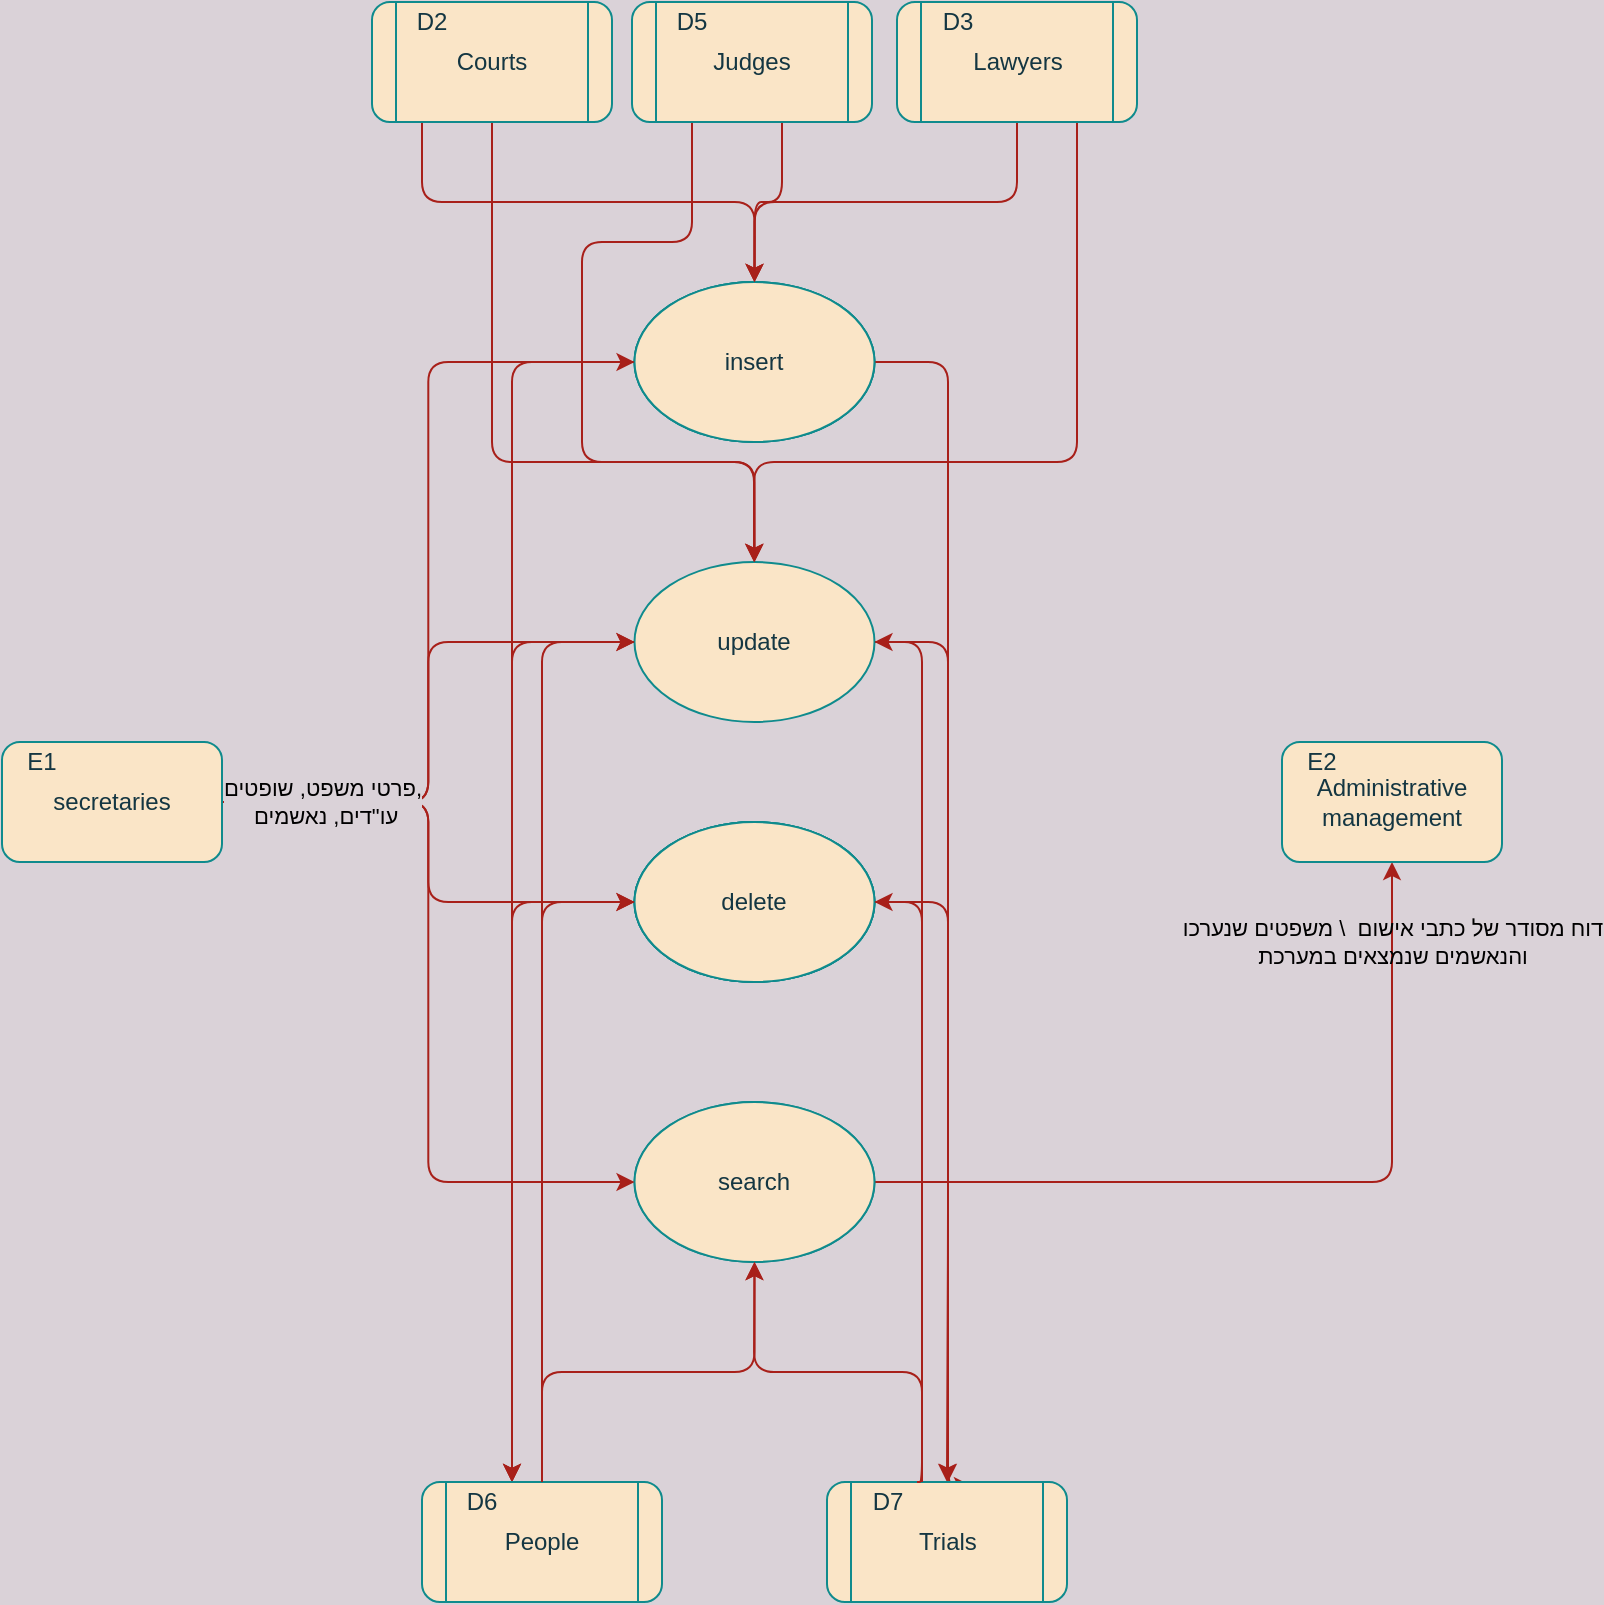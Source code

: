 <mxfile version="14.6.9" type="github">
  <diagram id="qfDzYgTCPn2BcZhIrago" name="Page-1">
    <mxGraphModel dx="1967" dy="624" grid="1" gridSize="10" guides="1" tooltips="1" connect="1" arrows="1" fold="1" page="1" pageScale="1" pageWidth="850" pageHeight="1100" background="#DAD2D8" math="0" shadow="0">
      <root>
        <mxCell id="0" />
        <mxCell id="1" parent="0" />
        <mxCell id="HgbzIjgtyQDpLGgLZsJX-1" value="insert" style="ellipse;whiteSpace=wrap;html=1;shadow=0;sketch=0;rounded=1;fillColor=#FAE5C7;strokeColor=#0F8B8D;fontColor=#143642;" parent="1" vertex="1">
          <mxGeometry x="-473.75" y="290" width="120" height="80" as="geometry" />
        </mxCell>
        <mxCell id="HgbzIjgtyQDpLGgLZsJX-2" value="insert" style="ellipse;whiteSpace=wrap;html=1;shadow=0;sketch=0;rounded=1;fillColor=#FAE5C7;strokeColor=#0F8B8D;fontColor=#143642;" parent="1" vertex="1">
          <mxGeometry x="-473.75" y="290" width="120" height="80" as="geometry" />
        </mxCell>
        <mxCell id="HgbzIjgtyQDpLGgLZsJX-4" value="insert" style="ellipse;whiteSpace=wrap;html=1;shadow=0;sketch=0;rounded=1;fillColor=#FAE5C7;strokeColor=#0F8B8D;fontColor=#143642;" parent="1" vertex="1">
          <mxGeometry x="-473.75" y="560" width="120" height="80" as="geometry" />
        </mxCell>
        <mxCell id="HgbzIjgtyQDpLGgLZsJX-5" value="delete" style="ellipse;whiteSpace=wrap;html=1;shadow=0;sketch=0;rounded=1;fillColor=#FAE5C7;strokeColor=#0F8B8D;fontColor=#143642;" parent="1" vertex="1">
          <mxGeometry x="-473.75" y="560" width="120" height="80" as="geometry" />
        </mxCell>
        <mxCell id="HgbzIjgtyQDpLGgLZsJX-6" value="search" style="ellipse;whiteSpace=wrap;html=1;shadow=0;sketch=0;rounded=1;fillColor=#FAE5C7;strokeColor=#0F8B8D;fontColor=#143642;" parent="1" vertex="1">
          <mxGeometry x="-473.75" y="700" width="120" height="80" as="geometry" />
        </mxCell>
        <mxCell id="HgbzIjgtyQDpLGgLZsJX-36" style="edgeStyle=orthogonalEdgeStyle;orthogonalLoop=1;jettySize=auto;html=1;entryX=0.75;entryY=0;entryDx=0;entryDy=0;labelBackgroundColor=#DAD2D8;strokeColor=#A8201A;fontColor=#143642;" parent="1" source="HgbzIjgtyQDpLGgLZsJX-7" target="HgbzIjgtyQDpLGgLZsJX-20" edge="1">
          <mxGeometry relative="1" as="geometry" />
        </mxCell>
        <mxCell id="HgbzIjgtyQDpLGgLZsJX-37" style="edgeStyle=orthogonalEdgeStyle;orthogonalLoop=1;jettySize=auto;html=1;labelBackgroundColor=#DAD2D8;strokeColor=#A8201A;fontColor=#143642;" parent="1" source="HgbzIjgtyQDpLGgLZsJX-7" target="HgbzIjgtyQDpLGgLZsJX-21" edge="1">
          <mxGeometry relative="1" as="geometry">
            <Array as="points">
              <mxPoint x="-317" y="330" />
            </Array>
          </mxGeometry>
        </mxCell>
        <mxCell id="HgbzIjgtyQDpLGgLZsJX-7" value="insert" style="ellipse;whiteSpace=wrap;html=1;shadow=0;sketch=0;rounded=1;fillColor=#FAE5C7;strokeColor=#0F8B8D;fontColor=#143642;" parent="1" vertex="1">
          <mxGeometry x="-473.75" y="290" width="120" height="80" as="geometry" />
        </mxCell>
        <mxCell id="HgbzIjgtyQDpLGgLZsJX-38" style="edgeStyle=orthogonalEdgeStyle;orthogonalLoop=1;jettySize=auto;html=1;entryX=0.604;entryY=0.033;entryDx=0;entryDy=0;entryPerimeter=0;labelBackgroundColor=#DAD2D8;strokeColor=#A8201A;fontColor=#143642;" parent="1" source="HgbzIjgtyQDpLGgLZsJX-9" target="HgbzIjgtyQDpLGgLZsJX-21" edge="1">
          <mxGeometry relative="1" as="geometry">
            <Array as="points">
              <mxPoint x="-317" y="470" />
              <mxPoint x="-317" y="892" />
            </Array>
          </mxGeometry>
        </mxCell>
        <mxCell id="HgbzIjgtyQDpLGgLZsJX-39" style="edgeStyle=orthogonalEdgeStyle;orthogonalLoop=1;jettySize=auto;html=1;entryX=0.75;entryY=0;entryDx=0;entryDy=0;labelBackgroundColor=#DAD2D8;strokeColor=#A8201A;fontColor=#143642;" parent="1" source="HgbzIjgtyQDpLGgLZsJX-9" target="HgbzIjgtyQDpLGgLZsJX-20" edge="1">
          <mxGeometry relative="1" as="geometry" />
        </mxCell>
        <mxCell id="HgbzIjgtyQDpLGgLZsJX-9" value="update" style="ellipse;whiteSpace=wrap;html=1;shadow=0;sketch=0;rounded=1;fillColor=#FAE5C7;strokeColor=#0F8B8D;fontColor=#143642;" parent="1" vertex="1">
          <mxGeometry x="-473.75" y="430" width="120" height="80" as="geometry" />
        </mxCell>
        <mxCell id="HgbzIjgtyQDpLGgLZsJX-10" value="insert" style="ellipse;whiteSpace=wrap;html=1;shadow=0;sketch=0;rounded=1;fillColor=#FAE5C7;strokeColor=#0F8B8D;fontColor=#143642;" parent="1" vertex="1">
          <mxGeometry x="-473.75" y="560" width="120" height="80" as="geometry" />
        </mxCell>
        <mxCell id="HgbzIjgtyQDpLGgLZsJX-40" style="edgeStyle=orthogonalEdgeStyle;orthogonalLoop=1;jettySize=auto;html=1;entryX=1;entryY=0;entryDx=0;entryDy=0;labelBackgroundColor=#DAD2D8;strokeColor=#A8201A;fontColor=#143642;" parent="1" source="HgbzIjgtyQDpLGgLZsJX-11" target="HgbzIjgtyQDpLGgLZsJX-22" edge="1">
          <mxGeometry relative="1" as="geometry">
            <Array as="points">
              <mxPoint x="-317" y="600" />
              <mxPoint x="-317" y="765" />
            </Array>
          </mxGeometry>
        </mxCell>
        <mxCell id="HgbzIjgtyQDpLGgLZsJX-41" style="edgeStyle=orthogonalEdgeStyle;orthogonalLoop=1;jettySize=auto;html=1;entryX=0.75;entryY=0;entryDx=0;entryDy=0;labelBackgroundColor=#DAD2D8;strokeColor=#A8201A;fontColor=#143642;" parent="1" source="HgbzIjgtyQDpLGgLZsJX-11" target="HgbzIjgtyQDpLGgLZsJX-20" edge="1">
          <mxGeometry relative="1" as="geometry" />
        </mxCell>
        <mxCell id="HgbzIjgtyQDpLGgLZsJX-11" value="delete" style="ellipse;whiteSpace=wrap;html=1;shadow=0;sketch=0;rounded=1;fillColor=#FAE5C7;strokeColor=#0F8B8D;fontColor=#143642;" parent="1" vertex="1">
          <mxGeometry x="-473.75" y="560" width="120" height="80" as="geometry" />
        </mxCell>
        <mxCell id="HgbzIjgtyQDpLGgLZsJX-42" value="&lt;span style=&quot;color: rgb(0, 0, 0); font-family: helvetica; font-size: 11px; font-style: normal; font-weight: 400; letter-spacing: normal; text-align: center; text-indent: 0px; text-transform: none; word-spacing: 0px; display: inline; float: none;&quot;&gt;דוח מסודר של כתבי אישום&amp;nbsp; \ משפטים שנערכו &lt;br&gt;וה&lt;/span&gt;&lt;span style=&quot;color: rgb(0, 0, 0); font-family: helvetica; font-size: 11px; font-style: normal; font-weight: 400; letter-spacing: normal; text-align: center; text-indent: 0px; text-transform: none; word-spacing: 0px; display: inline; float: none;&quot;&gt;נאשמים שנמצאים במערכת&lt;/span&gt;" style="edgeStyle=orthogonalEdgeStyle;orthogonalLoop=1;jettySize=auto;html=1;entryX=0.5;entryY=1;entryDx=0;entryDy=0;labelBackgroundColor=none;strokeColor=#A8201A;fontColor=#143642;" parent="1" source="HgbzIjgtyQDpLGgLZsJX-12" target="HgbzIjgtyQDpLGgLZsJX-23" edge="1">
          <mxGeometry x="0.809" relative="1" as="geometry">
            <mxPoint as="offset" />
          </mxGeometry>
        </mxCell>
        <mxCell id="HgbzIjgtyQDpLGgLZsJX-12" value="search" style="ellipse;whiteSpace=wrap;html=1;shadow=0;sketch=0;rounded=1;fillColor=#FAE5C7;strokeColor=#0F8B8D;fontColor=#143642;" parent="1" vertex="1">
          <mxGeometry x="-473.75" y="700" width="120" height="80" as="geometry" />
        </mxCell>
        <mxCell id="HgbzIjgtyQDpLGgLZsJX-30" style="edgeStyle=orthogonalEdgeStyle;orthogonalLoop=1;jettySize=auto;html=1;exitX=0.75;exitY=1;exitDx=0;exitDy=0;labelBackgroundColor=#DAD2D8;strokeColor=#A8201A;fontColor=#143642;" parent="1" source="HgbzIjgtyQDpLGgLZsJX-13" target="HgbzIjgtyQDpLGgLZsJX-9" edge="1">
          <mxGeometry relative="1" as="geometry">
            <Array as="points">
              <mxPoint x="-252" y="380" />
              <mxPoint x="-414" y="380" />
            </Array>
          </mxGeometry>
        </mxCell>
        <mxCell id="HgbzIjgtyQDpLGgLZsJX-33" style="edgeStyle=orthogonalEdgeStyle;orthogonalLoop=1;jettySize=auto;html=1;entryX=0.5;entryY=0;entryDx=0;entryDy=0;labelBackgroundColor=#DAD2D8;strokeColor=#A8201A;fontColor=#143642;" parent="1" source="HgbzIjgtyQDpLGgLZsJX-13" target="HgbzIjgtyQDpLGgLZsJX-7" edge="1">
          <mxGeometry relative="1" as="geometry">
            <Array as="points">
              <mxPoint x="-282" y="250" />
              <mxPoint x="-414" y="250" />
            </Array>
          </mxGeometry>
        </mxCell>
        <mxCell id="HgbzIjgtyQDpLGgLZsJX-13" value="Lawyers" style="shape=process;whiteSpace=wrap;html=1;backgroundOutline=1;rounded=1;fillColor=#FAE5C7;strokeColor=#0F8B8D;fontColor=#143642;" parent="1" vertex="1">
          <mxGeometry x="-342.5" y="150" width="120" height="60" as="geometry" />
        </mxCell>
        <mxCell id="HgbzIjgtyQDpLGgLZsJX-14" value="D3" style="text;html=1;strokeColor=none;fillColor=none;align=center;verticalAlign=middle;whiteSpace=wrap;rounded=1;fontColor=#143642;" parent="1" vertex="1">
          <mxGeometry x="-342.5" y="150" width="60" height="20" as="geometry" />
        </mxCell>
        <mxCell id="HgbzIjgtyQDpLGgLZsJX-32" style="edgeStyle=orthogonalEdgeStyle;orthogonalLoop=1;jettySize=auto;html=1;entryX=0.5;entryY=0;entryDx=0;entryDy=0;labelBackgroundColor=#DAD2D8;strokeColor=#A8201A;fontColor=#143642;" parent="1" source="HgbzIjgtyQDpLGgLZsJX-15" target="HgbzIjgtyQDpLGgLZsJX-7" edge="1">
          <mxGeometry relative="1" as="geometry">
            <mxPoint x="-430" y="270" as="targetPoint" />
            <Array as="points">
              <mxPoint x="-400" y="250" />
              <mxPoint x="-414" y="250" />
            </Array>
          </mxGeometry>
        </mxCell>
        <mxCell id="HgbzIjgtyQDpLGgLZsJX-34" style="edgeStyle=orthogonalEdgeStyle;orthogonalLoop=1;jettySize=auto;html=1;exitX=0.25;exitY=1;exitDx=0;exitDy=0;entryX=0.5;entryY=0;entryDx=0;entryDy=0;labelBackgroundColor=#DAD2D8;strokeColor=#A8201A;fontColor=#143642;" parent="1" source="HgbzIjgtyQDpLGgLZsJX-15" target="HgbzIjgtyQDpLGgLZsJX-9" edge="1">
          <mxGeometry relative="1" as="geometry">
            <Array as="points">
              <mxPoint x="-445" y="270" />
              <mxPoint x="-500" y="270" />
              <mxPoint x="-500" y="380" />
              <mxPoint x="-414" y="380" />
            </Array>
          </mxGeometry>
        </mxCell>
        <mxCell id="HgbzIjgtyQDpLGgLZsJX-15" value="Judges" style="shape=process;whiteSpace=wrap;html=1;backgroundOutline=1;rounded=1;fillColor=#FAE5C7;strokeColor=#0F8B8D;fontColor=#143642;" parent="1" vertex="1">
          <mxGeometry x="-475" y="150" width="120" height="60" as="geometry" />
        </mxCell>
        <mxCell id="HgbzIjgtyQDpLGgLZsJX-16" value="D5" style="text;html=1;strokeColor=none;fillColor=none;align=center;verticalAlign=middle;whiteSpace=wrap;rounded=1;fontColor=#143642;" parent="1" vertex="1">
          <mxGeometry x="-475" y="150" width="60" height="20" as="geometry" />
        </mxCell>
        <mxCell id="HgbzIjgtyQDpLGgLZsJX-28" style="edgeStyle=orthogonalEdgeStyle;orthogonalLoop=1;jettySize=auto;html=1;labelBackgroundColor=#DAD2D8;strokeColor=#A8201A;fontColor=#143642;" parent="1" source="HgbzIjgtyQDpLGgLZsJX-17" edge="1">
          <mxGeometry relative="1" as="geometry">
            <mxPoint x="-413.75" y="290" as="targetPoint" />
            <Array as="points">
              <mxPoint x="-580" y="250" />
              <mxPoint x="-414" y="250" />
            </Array>
          </mxGeometry>
        </mxCell>
        <mxCell id="HgbzIjgtyQDpLGgLZsJX-35" style="edgeStyle=orthogonalEdgeStyle;orthogonalLoop=1;jettySize=auto;html=1;labelBackgroundColor=#DAD2D8;strokeColor=#A8201A;fontColor=#143642;" parent="1" source="HgbzIjgtyQDpLGgLZsJX-17" edge="1">
          <mxGeometry relative="1" as="geometry">
            <mxPoint x="-414" y="430" as="targetPoint" />
            <Array as="points">
              <mxPoint x="-545" y="380" />
              <mxPoint x="-414" y="380" />
            </Array>
          </mxGeometry>
        </mxCell>
        <mxCell id="HgbzIjgtyQDpLGgLZsJX-17" value="Courts" style="shape=process;whiteSpace=wrap;html=1;backgroundOutline=1;rounded=1;fillColor=#FAE5C7;strokeColor=#0F8B8D;fontColor=#143642;" parent="1" vertex="1">
          <mxGeometry x="-605" y="150" width="120" height="60" as="geometry" />
        </mxCell>
        <mxCell id="HgbzIjgtyQDpLGgLZsJX-18" value="D2" style="text;html=1;strokeColor=none;fillColor=none;align=center;verticalAlign=middle;whiteSpace=wrap;rounded=1;fontColor=#143642;" parent="1" vertex="1">
          <mxGeometry x="-605" y="150" width="60" height="20" as="geometry" />
        </mxCell>
        <mxCell id="HgbzIjgtyQDpLGgLZsJX-43" style="edgeStyle=orthogonalEdgeStyle;orthogonalLoop=1;jettySize=auto;html=1;entryX=0.5;entryY=1;entryDx=0;entryDy=0;labelBackgroundColor=#DAD2D8;strokeColor=#A8201A;fontColor=#143642;" parent="1" source="HgbzIjgtyQDpLGgLZsJX-19" target="HgbzIjgtyQDpLGgLZsJX-12" edge="1">
          <mxGeometry relative="1" as="geometry" />
        </mxCell>
        <mxCell id="HgbzIjgtyQDpLGgLZsJX-19" value="People" style="shape=process;whiteSpace=wrap;html=1;backgroundOutline=1;rounded=1;fillColor=#FAE5C7;strokeColor=#0F8B8D;fontColor=#143642;" parent="1" vertex="1">
          <mxGeometry x="-580" y="890" width="120" height="60" as="geometry" />
        </mxCell>
        <mxCell id="HgbzIjgtyQDpLGgLZsJX-45" style="edgeStyle=orthogonalEdgeStyle;orthogonalLoop=1;jettySize=auto;html=1;exitX=1;exitY=0;exitDx=0;exitDy=0;entryX=0;entryY=0.5;entryDx=0;entryDy=0;labelBackgroundColor=#DAD2D8;strokeColor=#A8201A;fontColor=#143642;" parent="1" source="HgbzIjgtyQDpLGgLZsJX-20" target="HgbzIjgtyQDpLGgLZsJX-11" edge="1">
          <mxGeometry relative="1" as="geometry" />
        </mxCell>
        <mxCell id="HgbzIjgtyQDpLGgLZsJX-48" style="edgeStyle=orthogonalEdgeStyle;orthogonalLoop=1;jettySize=auto;html=1;exitX=1;exitY=0;exitDx=0;exitDy=0;entryX=0;entryY=0.5;entryDx=0;entryDy=0;labelBackgroundColor=#DAD2D8;strokeColor=#A8201A;fontColor=#143642;" parent="1" source="HgbzIjgtyQDpLGgLZsJX-20" target="HgbzIjgtyQDpLGgLZsJX-9" edge="1">
          <mxGeometry relative="1" as="geometry" />
        </mxCell>
        <mxCell id="HgbzIjgtyQDpLGgLZsJX-20" value="D6" style="text;html=1;strokeColor=none;fillColor=none;align=center;verticalAlign=middle;whiteSpace=wrap;rounded=1;fontColor=#143642;" parent="1" vertex="1">
          <mxGeometry x="-580" y="890" width="60" height="20" as="geometry" />
        </mxCell>
        <mxCell id="HgbzIjgtyQDpLGgLZsJX-21" value="Trials" style="shape=process;whiteSpace=wrap;html=1;backgroundOutline=1;rounded=1;fillColor=#FAE5C7;strokeColor=#0F8B8D;fontColor=#143642;" parent="1" vertex="1">
          <mxGeometry x="-377.5" y="890" width="120" height="60" as="geometry" />
        </mxCell>
        <mxCell id="HgbzIjgtyQDpLGgLZsJX-44" style="edgeStyle=orthogonalEdgeStyle;orthogonalLoop=1;jettySize=auto;html=1;labelBackgroundColor=#DAD2D8;strokeColor=#A8201A;fontColor=#143642;" parent="1" source="HgbzIjgtyQDpLGgLZsJX-22" target="HgbzIjgtyQDpLGgLZsJX-12" edge="1">
          <mxGeometry relative="1" as="geometry">
            <Array as="points">
              <mxPoint x="-330" y="835" />
              <mxPoint x="-414" y="835" />
            </Array>
          </mxGeometry>
        </mxCell>
        <mxCell id="HgbzIjgtyQDpLGgLZsJX-46" style="edgeStyle=orthogonalEdgeStyle;orthogonalLoop=1;jettySize=auto;html=1;exitX=0.75;exitY=0;exitDx=0;exitDy=0;entryX=1;entryY=0.5;entryDx=0;entryDy=0;labelBackgroundColor=#DAD2D8;strokeColor=#A8201A;fontColor=#143642;" parent="1" source="HgbzIjgtyQDpLGgLZsJX-22" target="HgbzIjgtyQDpLGgLZsJX-11" edge="1">
          <mxGeometry relative="1" as="geometry">
            <Array as="points">
              <mxPoint x="-330" y="890" />
              <mxPoint x="-330" y="600" />
            </Array>
          </mxGeometry>
        </mxCell>
        <mxCell id="HgbzIjgtyQDpLGgLZsJX-47" style="edgeStyle=orthogonalEdgeStyle;orthogonalLoop=1;jettySize=auto;html=1;exitX=0.75;exitY=0;exitDx=0;exitDy=0;entryX=1;entryY=0.5;entryDx=0;entryDy=0;labelBackgroundColor=#DAD2D8;strokeColor=#A8201A;fontColor=#143642;" parent="1" source="HgbzIjgtyQDpLGgLZsJX-22" target="HgbzIjgtyQDpLGgLZsJX-9" edge="1">
          <mxGeometry relative="1" as="geometry">
            <Array as="points">
              <mxPoint x="-330" y="890" />
              <mxPoint x="-330" y="470" />
            </Array>
          </mxGeometry>
        </mxCell>
        <mxCell id="HgbzIjgtyQDpLGgLZsJX-22" value="D7" style="text;html=1;strokeColor=none;fillColor=none;align=center;verticalAlign=middle;whiteSpace=wrap;rounded=1;fontColor=#143642;" parent="1" vertex="1">
          <mxGeometry x="-377.5" y="890" width="60" height="20" as="geometry" />
        </mxCell>
        <mxCell id="HgbzIjgtyQDpLGgLZsJX-23" value="Administrative&lt;br&gt;management" style="whiteSpace=wrap;html=1;rounded=1;fillColor=#FAE5C7;strokeColor=#0F8B8D;fontColor=#143642;" parent="1" vertex="1">
          <mxGeometry x="-150" y="520" width="110" height="60" as="geometry" />
        </mxCell>
        <mxCell id="HgbzIjgtyQDpLGgLZsJX-24" value="E2" style="text;html=1;strokeColor=none;fillColor=none;align=center;verticalAlign=middle;whiteSpace=wrap;rounded=1;fontColor=#143642;" parent="1" vertex="1">
          <mxGeometry x="-150" y="520" width="40" height="20" as="geometry" />
        </mxCell>
        <mxCell id="HgbzIjgtyQDpLGgLZsJX-49" style="edgeStyle=orthogonalEdgeStyle;orthogonalLoop=1;jettySize=auto;html=1;entryX=0;entryY=0.5;entryDx=0;entryDy=0;labelBackgroundColor=#DAD2D8;strokeColor=#A8201A;fontColor=#143642;" parent="1" source="HgbzIjgtyQDpLGgLZsJX-25" target="HgbzIjgtyQDpLGgLZsJX-7" edge="1">
          <mxGeometry relative="1" as="geometry" />
        </mxCell>
        <mxCell id="HgbzIjgtyQDpLGgLZsJX-50" style="edgeStyle=orthogonalEdgeStyle;orthogonalLoop=1;jettySize=auto;html=1;entryX=0;entryY=0.5;entryDx=0;entryDy=0;labelBackgroundColor=#DAD2D8;strokeColor=#A8201A;fontColor=#143642;" parent="1" source="HgbzIjgtyQDpLGgLZsJX-25" target="HgbzIjgtyQDpLGgLZsJX-9" edge="1">
          <mxGeometry relative="1" as="geometry" />
        </mxCell>
        <mxCell id="HgbzIjgtyQDpLGgLZsJX-51" style="edgeStyle=orthogonalEdgeStyle;orthogonalLoop=1;jettySize=auto;html=1;labelBackgroundColor=#DAD2D8;strokeColor=#A8201A;fontColor=#143642;" parent="1" source="HgbzIjgtyQDpLGgLZsJX-25" target="HgbzIjgtyQDpLGgLZsJX-11" edge="1">
          <mxGeometry relative="1" as="geometry" />
        </mxCell>
        <mxCell id="HgbzIjgtyQDpLGgLZsJX-52" value="&lt;span style=&quot;color: rgb(0 , 0 , 0) ; font-family: &amp;#34;helvetica&amp;#34; ; font-size: 11px ; font-style: normal ; font-weight: 400 ; letter-spacing: normal ; text-align: center ; text-indent: 0px ; text-transform: none ; word-spacing: 0px ; display: inline ; float: none&quot;&gt;פרטי משפט, שופטים,&lt;br&gt;&amp;nbsp;עו&quot;דים, נאשמים&lt;/span&gt;" style="edgeStyle=orthogonalEdgeStyle;orthogonalLoop=1;jettySize=auto;html=1;entryX=0;entryY=0.5;entryDx=0;entryDy=0;labelBackgroundColor=#DAD2D8;strokeColor=#A8201A;fontColor=#143642;" parent="1" source="HgbzIjgtyQDpLGgLZsJX-25" target="HgbzIjgtyQDpLGgLZsJX-12" edge="1">
          <mxGeometry x="-0.748" relative="1" as="geometry">
            <mxPoint as="offset" />
          </mxGeometry>
        </mxCell>
        <mxCell id="HgbzIjgtyQDpLGgLZsJX-25" value="secretaries" style="whiteSpace=wrap;html=1;rounded=1;fillColor=#FAE5C7;strokeColor=#0F8B8D;fontColor=#143642;" parent="1" vertex="1">
          <mxGeometry x="-790" y="520" width="110" height="60" as="geometry" />
        </mxCell>
        <mxCell id="HgbzIjgtyQDpLGgLZsJX-26" value="E1" style="text;html=1;strokeColor=none;fillColor=none;align=center;verticalAlign=middle;whiteSpace=wrap;rounded=1;fontColor=#143642;" parent="1" vertex="1">
          <mxGeometry x="-790" y="520" width="40" height="20" as="geometry" />
        </mxCell>
      </root>
    </mxGraphModel>
  </diagram>
</mxfile>
